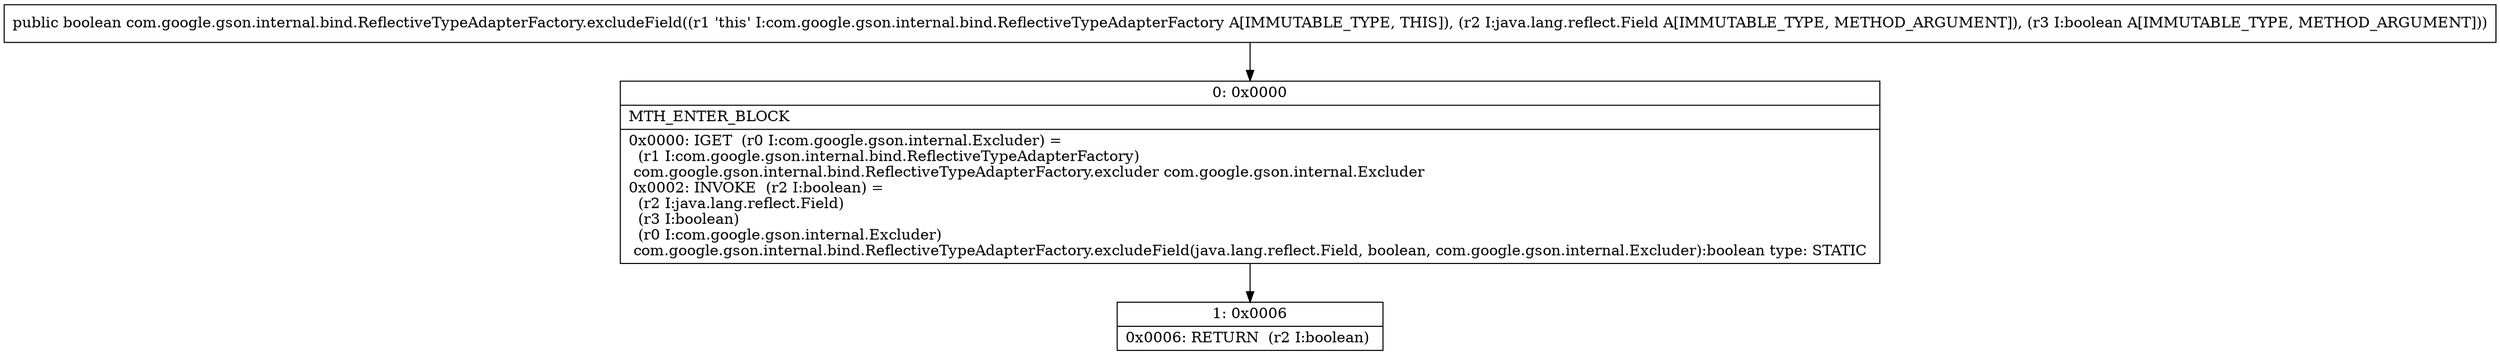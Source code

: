 digraph "CFG forcom.google.gson.internal.bind.ReflectiveTypeAdapterFactory.excludeField(Ljava\/lang\/reflect\/Field;Z)Z" {
Node_0 [shape=record,label="{0\:\ 0x0000|MTH_ENTER_BLOCK\l|0x0000: IGET  (r0 I:com.google.gson.internal.Excluder) = \l  (r1 I:com.google.gson.internal.bind.ReflectiveTypeAdapterFactory)\l com.google.gson.internal.bind.ReflectiveTypeAdapterFactory.excluder com.google.gson.internal.Excluder \l0x0002: INVOKE  (r2 I:boolean) = \l  (r2 I:java.lang.reflect.Field)\l  (r3 I:boolean)\l  (r0 I:com.google.gson.internal.Excluder)\l com.google.gson.internal.bind.ReflectiveTypeAdapterFactory.excludeField(java.lang.reflect.Field, boolean, com.google.gson.internal.Excluder):boolean type: STATIC \l}"];
Node_1 [shape=record,label="{1\:\ 0x0006|0x0006: RETURN  (r2 I:boolean) \l}"];
MethodNode[shape=record,label="{public boolean com.google.gson.internal.bind.ReflectiveTypeAdapterFactory.excludeField((r1 'this' I:com.google.gson.internal.bind.ReflectiveTypeAdapterFactory A[IMMUTABLE_TYPE, THIS]), (r2 I:java.lang.reflect.Field A[IMMUTABLE_TYPE, METHOD_ARGUMENT]), (r3 I:boolean A[IMMUTABLE_TYPE, METHOD_ARGUMENT])) }"];
MethodNode -> Node_0;
Node_0 -> Node_1;
}

